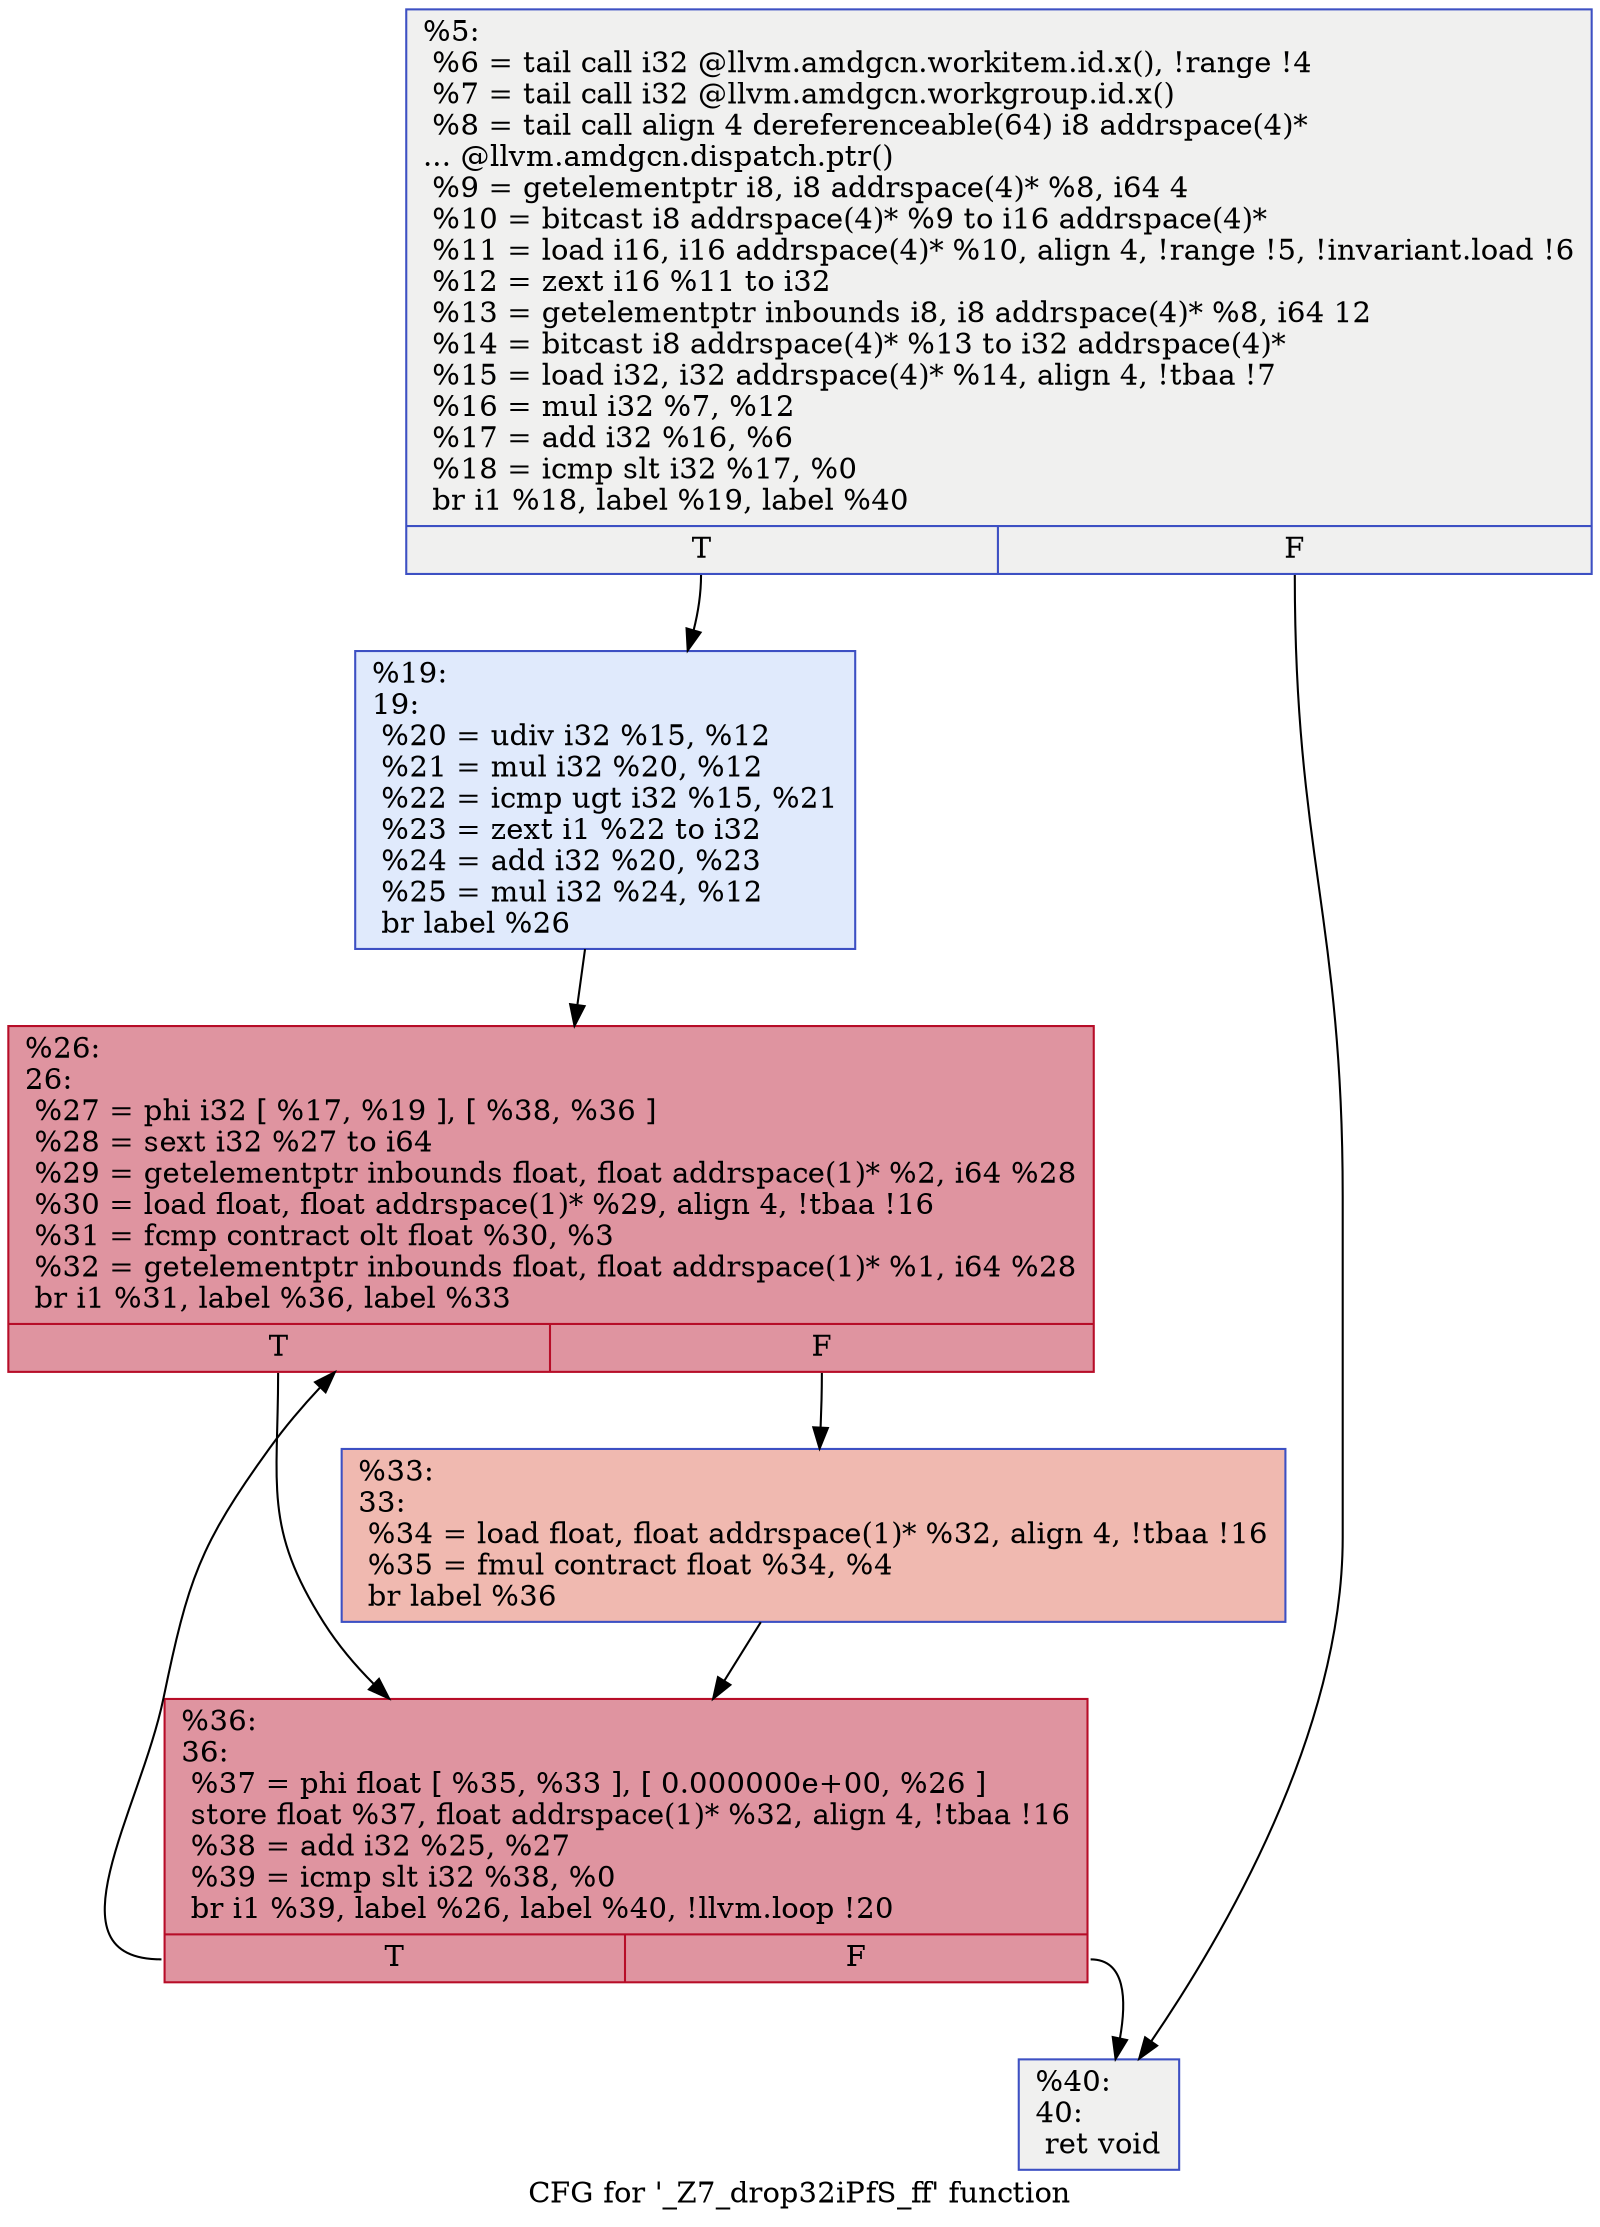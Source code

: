 digraph "CFG for '_Z7_drop32iPfS_ff' function" {
	label="CFG for '_Z7_drop32iPfS_ff' function";

	Node0x5634620 [shape=record,color="#3d50c3ff", style=filled, fillcolor="#dedcdb70",label="{%5:\l  %6 = tail call i32 @llvm.amdgcn.workitem.id.x(), !range !4\l  %7 = tail call i32 @llvm.amdgcn.workgroup.id.x()\l  %8 = tail call align 4 dereferenceable(64) i8 addrspace(4)*\l... @llvm.amdgcn.dispatch.ptr()\l  %9 = getelementptr i8, i8 addrspace(4)* %8, i64 4\l  %10 = bitcast i8 addrspace(4)* %9 to i16 addrspace(4)*\l  %11 = load i16, i16 addrspace(4)* %10, align 4, !range !5, !invariant.load !6\l  %12 = zext i16 %11 to i32\l  %13 = getelementptr inbounds i8, i8 addrspace(4)* %8, i64 12\l  %14 = bitcast i8 addrspace(4)* %13 to i32 addrspace(4)*\l  %15 = load i32, i32 addrspace(4)* %14, align 4, !tbaa !7\l  %16 = mul i32 %7, %12\l  %17 = add i32 %16, %6\l  %18 = icmp slt i32 %17, %0\l  br i1 %18, label %19, label %40\l|{<s0>T|<s1>F}}"];
	Node0x5634620:s0 -> Node0x5636860;
	Node0x5634620:s1 -> Node0x56368f0;
	Node0x5636860 [shape=record,color="#3d50c3ff", style=filled, fillcolor="#b9d0f970",label="{%19:\l19:                                               \l  %20 = udiv i32 %15, %12\l  %21 = mul i32 %20, %12\l  %22 = icmp ugt i32 %15, %21\l  %23 = zext i1 %22 to i32\l  %24 = add i32 %20, %23\l  %25 = mul i32 %24, %12\l  br label %26\l}"];
	Node0x5636860 -> Node0x5636d70;
	Node0x5636d70 [shape=record,color="#b70d28ff", style=filled, fillcolor="#b70d2870",label="{%26:\l26:                                               \l  %27 = phi i32 [ %17, %19 ], [ %38, %36 ]\l  %28 = sext i32 %27 to i64\l  %29 = getelementptr inbounds float, float addrspace(1)* %2, i64 %28\l  %30 = load float, float addrspace(1)* %29, align 4, !tbaa !16\l  %31 = fcmp contract olt float %30, %3\l  %32 = getelementptr inbounds float, float addrspace(1)* %1, i64 %28\l  br i1 %31, label %36, label %33\l|{<s0>T|<s1>F}}"];
	Node0x5636d70:s0 -> Node0x5636e30;
	Node0x5636d70:s1 -> Node0x56366c0;
	Node0x56366c0 [shape=record,color="#3d50c3ff", style=filled, fillcolor="#de614d70",label="{%33:\l33:                                               \l  %34 = load float, float addrspace(1)* %32, align 4, !tbaa !16\l  %35 = fmul contract float %34, %4\l  br label %36\l}"];
	Node0x56366c0 -> Node0x5636e30;
	Node0x5636e30 [shape=record,color="#b70d28ff", style=filled, fillcolor="#b70d2870",label="{%36:\l36:                                               \l  %37 = phi float [ %35, %33 ], [ 0.000000e+00, %26 ]\l  store float %37, float addrspace(1)* %32, align 4, !tbaa !16\l  %38 = add i32 %25, %27\l  %39 = icmp slt i32 %38, %0\l  br i1 %39, label %26, label %40, !llvm.loop !20\l|{<s0>T|<s1>F}}"];
	Node0x5636e30:s0 -> Node0x5636d70;
	Node0x5636e30:s1 -> Node0x56368f0;
	Node0x56368f0 [shape=record,color="#3d50c3ff", style=filled, fillcolor="#dedcdb70",label="{%40:\l40:                                               \l  ret void\l}"];
}
